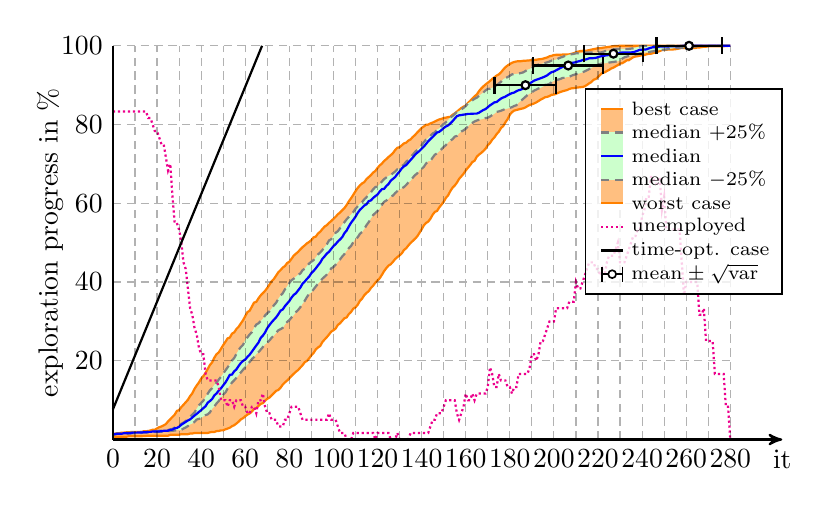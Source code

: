 \begin{tikzpicture}[thick]


% plot data, scaled to 8cm
\begin{scope}[yscale=0.05, xscale=0.028]
\draw[draw=orange, fill=orange!50] (0.00, 0.69) -- (1.00, 0.71) -- (2.00, 0.71) -- (3.00, 0.71) -- (4.00, 0.71) -- (5.00, 0.71) -- (6.00, 0.71) -- (7.00, 0.82) -- (8.00, 0.82) -- (9.00, 0.82) -- (10.00, 0.82) -- (11.00, 0.82) -- (12.00, 0.82) -- (13.00, 0.82) -- (14.00, 0.92) -- (15.00, 0.92) -- (16.00, 0.97) -- (17.00, 0.97) -- (18.00, 0.97) -- (19.00, 0.97) -- (20.00, 0.97) -- (21.00, 0.97) -- (22.00, 0.97) -- (23.00, 0.97) -- (24.00, 0.97) -- (25.00, 0.97) -- (26.00, 1.20) -- (27.00, 1.22) -- (28.00, 1.22) -- (29.00, 1.22) -- (30.00, 1.22) -- (31.00, 1.37) -- (32.00, 1.37) -- (33.00, 1.37) -- (34.00, 1.37) -- (35.00, 1.53) -- (36.00, 1.53) -- (37.00, 1.66) -- (38.00, 1.66) -- (39.00, 1.68) -- (40.00, 1.68) -- (41.00, 1.68) -- (42.00, 1.68) -- (43.00, 1.68) -- (44.00, 1.83) -- (45.00, 1.93) -- (46.00, 1.93) -- (47.00, 2.14) -- (48.00, 2.18) -- (49.00, 2.33) -- (50.00, 2.33) -- (51.00, 2.60) -- (52.00, 2.79) -- (53.00, 3.00) -- (54.00, 3.38) -- (55.00, 3.65) -- (56.00, 4.07) -- (57.00, 4.54) -- (58.00, 5.12) -- (59.00, 5.42) -- (60.00, 5.92) -- (61.00, 6.32) -- (62.00, 6.62) -- (63.00, 7.12) -- (64.00, 7.77) -- (65.00, 7.98) -- (66.00, 8.53) -- (67.00, 9.05) -- (68.00, 9.24) -- (69.00, 9.87) -- (70.00, 10.35) -- (71.00, 10.67) -- (72.00, 11.22) -- (73.00, 11.80) -- (74.00, 12.37) -- (75.00, 12.58) -- (76.00, 13.15) -- (77.00, 13.95) -- (78.00, 14.51) -- (79.00, 14.98) -- (80.00, 15.54) -- (81.00, 16.15) -- (82.00, 16.70) -- (83.00, 17.22) -- (84.00, 17.66) -- (85.00, 18.29) -- (86.00, 18.88) -- (87.00, 19.66) -- (88.00, 19.97) -- (89.00, 20.63) -- (90.00, 21.40) -- (91.00, 21.99) -- (92.00, 22.89) -- (93.00, 23.38) -- (94.00, 23.76) -- (95.00, 24.76) -- (96.00, 25.41) -- (97.00, 26.00) -- (98.00, 26.68) -- (99.00, 27.41) -- (100.00, 27.75) -- (101.00, 28.19) -- (102.00, 29.11) -- (103.00, 29.53) -- (104.00, 30.18) -- (105.00, 30.81) -- (106.00, 31.02) -- (107.00, 31.88) -- (108.00, 32.39) -- (109.00, 33.23) -- (110.00, 33.59) -- (111.00, 34.22) -- (112.00, 35.22) -- (113.00, 35.79) -- (114.00, 36.65) -- (115.00, 37.24) -- (116.00, 37.68) -- (117.00, 38.50) -- (118.00, 39.07) -- (119.00, 39.84) -- (120.00, 40.39) -- (121.00, 40.98) -- (122.00, 41.84) -- (123.00, 42.79) -- (124.00, 43.54) -- (125.00, 44.19) -- (126.00, 44.53) -- (127.00, 45.14) -- (128.00, 45.83) -- (129.00, 46.33) -- (130.00, 46.78) -- (131.00, 47.28) -- (132.00, 48.14) -- (133.00, 48.58) -- (134.00, 49.30) -- (135.00, 49.93) -- (136.00, 50.45) -- (137.00, 50.98) -- (138.00, 51.59) -- (139.00, 52.47) -- (140.00, 53.39) -- (141.00, 54.38) -- (142.00, 55.01) -- (143.00, 55.35) -- (144.00, 56.10) -- (145.00, 57.09) -- (146.00, 57.82) -- (147.00, 58.06) -- (148.00, 58.96) -- (149.00, 59.65) -- (150.00, 60.39) -- (151.00, 61.37) -- (152.00, 62.00) -- (153.00, 63.07) -- (154.00, 63.94) -- (155.00, 64.50) -- (156.00, 65.24) -- (157.00, 66.20) -- (158.00, 66.83) -- (159.00, 67.49) -- (160.00, 68.33) -- (161.00, 69.04) -- (162.00, 69.69) -- (163.00, 70.47) -- (164.00, 70.80) -- (165.00, 71.81) -- (166.00, 72.36) -- (167.00, 72.78) -- (168.00, 73.28) -- (169.00, 73.87) -- (170.00, 74.77) -- (171.00, 75.30) -- (172.00, 76.14) -- (173.00, 76.73) -- (174.00, 77.55) -- (175.00, 78.18) -- (176.00, 79.12) -- (177.00, 79.61) -- (178.00, 80.57) -- (179.00, 81.37) -- (180.00, 82.50) -- (181.00, 83.15) -- (182.00, 83.55) -- (183.00, 83.70) -- (184.00, 83.85) -- (185.00, 83.99) -- (186.00, 84.10) -- (187.00, 84.33) -- (188.00, 84.67) -- (189.00, 84.98) -- (190.00, 85.15) -- (191.00, 85.36) -- (192.00, 85.63) -- (193.00, 85.97) -- (194.00, 86.35) -- (195.00, 86.62) -- (196.00, 86.94) -- (197.00, 87.04) -- (198.00, 87.25) -- (199.00, 87.57) -- (200.00, 87.61) -- (201.00, 87.82) -- (202.00, 88.07) -- (203.00, 88.28) -- (204.00, 88.47) -- (205.00, 88.62) -- (206.00, 88.76) -- (207.00, 89.04) -- (208.00, 89.20) -- (209.00, 89.25) -- (210.00, 89.35) -- (211.00, 89.43) -- (212.00, 89.48) -- (213.00, 89.54) -- (214.00, 89.73) -- (215.00, 90.07) -- (216.00, 90.46) -- (217.00, 90.80) -- (218.00, 91.37) -- (219.00, 91.56) -- (220.00, 92.08) -- (221.00, 92.63) -- (222.00, 93.11) -- (223.00, 93.26) -- (224.00, 93.59) -- (225.00, 93.87) -- (226.00, 94.24) -- (227.00, 94.45) -- (228.00, 94.79) -- (229.00, 95.09) -- (230.00, 95.48) -- (231.00, 95.59) -- (232.00, 95.90) -- (233.00, 96.30) -- (234.00, 96.35) -- (235.00, 96.74) -- (236.00, 97.12) -- (237.00, 97.29) -- (238.00, 97.35) -- (239.00, 97.50) -- (240.00, 97.65) -- (241.00, 97.65) -- (242.00, 97.84) -- (243.00, 97.98) -- (244.00, 97.98) -- (245.00, 98.15) -- (246.00, 98.32) -- (247.00, 98.49) -- (248.00, 98.66) -- (249.00, 98.91) -- (250.00, 98.91) -- (251.00, 99.01) -- (252.00, 99.05) -- (253.00, 99.05) -- (254.00, 99.08) -- (255.00, 99.12) -- (256.00, 99.22) -- (257.00, 99.35) -- (258.00, 99.45) -- (259.00, 99.45) -- (260.00, 99.45) -- (261.00, 99.45) -- (262.00, 99.45) -- (263.00, 99.45) -- (264.00, 99.45) -- (265.00, 99.56) -- (266.00, 99.56) -- (267.00, 99.68) -- (268.00, 99.77) -- (269.00, 99.77) -- (270.00, 99.85) -- (271.00, 99.89) -- (272.00, 99.89) -- (273.00, 99.89) -- (274.00, 99.89) -- (275.00, 99.89) -- (276.00, 99.89) -- (277.00, 99.89) -- (278.00, 99.96) -- (279.00, 99.98) -- (280.00, 100.00) -- (280.00, 100.00) -- (279.00, 100.00) -- (278.00, 100.00) -- (277.00, 100.00) -- (276.00, 100.00) -- (275.00, 100.00) -- (274.00, 100.00) -- (273.00, 100.00) -- (272.00, 100.00) -- (271.00, 100.00) -- (270.00, 100.00) -- (269.00, 100.00) -- (268.00, 100.00) -- (267.00, 100.00) -- (266.00, 100.00) -- (265.00, 100.00) -- (264.00, 100.00) -- (263.00, 100.00) -- (262.00, 100.00) -- (261.00, 100.00) -- (260.00, 100.00) -- (259.00, 100.00) -- (258.00, 100.00) -- (257.00, 100.00) -- (256.00, 100.00) -- (255.00, 100.00) -- (254.00, 100.00) -- (253.00, 100.00) -- (252.00, 100.00) -- (251.00, 100.00) -- (250.00, 100.00) -- (249.00, 100.00) -- (248.00, 100.00) -- (247.00, 100.00) -- (246.00, 100.00) -- (245.00, 100.00) -- (244.00, 100.00) -- (243.00, 100.00) -- (242.00, 100.00) -- (241.00, 100.00) -- (240.00, 100.00) -- (239.00, 100.00) -- (238.00, 100.00) -- (237.00, 100.00) -- (236.00, 100.00) -- (235.00, 100.00) -- (234.00, 100.00) -- (233.00, 100.00) -- (232.00, 100.00) -- (231.00, 100.00) -- (230.00, 100.00) -- (229.00, 99.98) -- (228.00, 99.96) -- (227.00, 99.92) -- (226.00, 99.83) -- (225.00, 99.75) -- (224.00, 99.66) -- (223.00, 99.58) -- (222.00, 99.50) -- (221.00, 99.41) -- (220.00, 99.39) -- (219.00, 99.26) -- (218.00, 99.16) -- (217.00, 99.03) -- (216.00, 98.91) -- (215.00, 98.78) -- (214.00, 98.76) -- (213.00, 98.72) -- (212.00, 98.66) -- (211.00, 98.53) -- (210.00, 98.34) -- (209.00, 98.11) -- (208.00, 97.98) -- (207.00, 97.84) -- (206.00, 97.77) -- (205.00, 97.77) -- (204.00, 97.77) -- (203.00, 97.75) -- (202.00, 97.75) -- (201.00, 97.71) -- (200.00, 97.67) -- (199.00, 97.46) -- (198.00, 97.35) -- (197.00, 97.06) -- (196.00, 96.89) -- (195.00, 96.72) -- (194.00, 96.62) -- (193.00, 96.56) -- (192.00, 96.47) -- (191.00, 96.41) -- (190.00, 96.37) -- (189.00, 96.30) -- (188.00, 96.26) -- (187.00, 96.20) -- (186.00, 96.18) -- (185.00, 96.09) -- (184.00, 96.09) -- (183.00, 96.03) -- (182.00, 95.90) -- (181.00, 95.69) -- (180.00, 95.36) -- (179.00, 95.00) -- (178.00, 94.56) -- (177.00, 93.95) -- (176.00, 93.26) -- (175.00, 92.73) -- (174.00, 92.44) -- (173.00, 91.98) -- (172.00, 91.58) -- (171.00, 91.05) -- (170.00, 90.63) -- (169.00, 90.17) -- (168.00, 89.69) -- (167.00, 89.14) -- (166.00, 88.47) -- (165.00, 87.61) -- (164.00, 87.17) -- (163.00, 86.62) -- (162.00, 85.99) -- (161.00, 85.47) -- (160.00, 84.84) -- (159.00, 84.54) -- (158.00, 84.20) -- (157.00, 83.74) -- (156.00, 83.26) -- (155.00, 82.84) -- (154.00, 82.46) -- (153.00, 81.96) -- (152.00, 81.89) -- (151.00, 81.75) -- (150.00, 81.68) -- (149.00, 81.43) -- (148.00, 81.31) -- (147.00, 81.05) -- (146.00, 80.78) -- (145.00, 80.51) -- (144.00, 80.30) -- (143.00, 79.98) -- (142.00, 79.94) -- (141.00, 79.50) -- (140.00, 79.14) -- (139.00, 78.53) -- (138.00, 77.97) -- (137.00, 77.34) -- (136.00, 76.85) -- (135.00, 76.24) -- (134.00, 75.93) -- (133.00, 75.40) -- (132.00, 75.22) -- (131.00, 74.73) -- (130.00, 74.25) -- (129.00, 74.10) -- (128.00, 73.53) -- (127.00, 72.74) -- (126.00, 72.23) -- (125.00, 71.77) -- (124.00, 71.22) -- (123.00, 70.76) -- (122.00, 70.09) -- (121.00, 69.63) -- (120.00, 68.98) -- (119.00, 68.20) -- (118.00, 67.80) -- (117.00, 67.15) -- (116.00, 66.65) -- (115.00, 66.14) -- (114.00, 65.39) -- (113.00, 65.05) -- (112.00, 64.55) -- (111.00, 63.89) -- (110.00, 63.07) -- (109.00, 62.15) -- (108.00, 61.29) -- (107.00, 60.51) -- (106.00, 59.57) -- (105.00, 58.79) -- (104.00, 58.24) -- (103.00, 57.66) -- (102.00, 57.21) -- (101.00, 56.58) -- (100.00, 56.04) -- (99.00, 55.49) -- (98.00, 55.03) -- (97.00, 54.44) -- (96.00, 54.09) -- (95.00, 53.46) -- (94.00, 52.78) -- (93.00, 52.32) -- (92.00, 51.54) -- (91.00, 51.35) -- (90.00, 50.66) -- (89.00, 50.18) -- (88.00, 49.84) -- (87.00, 49.32) -- (86.00, 48.86) -- (85.00, 48.31) -- (84.00, 47.68) -- (83.00, 47.20) -- (82.00, 46.71) -- (81.00, 45.91) -- (80.00, 45.16) -- (79.00, 44.82) -- (78.00, 44.05) -- (77.00, 43.67) -- (76.00, 43.02) -- (75.00, 42.49) -- (74.00, 41.61) -- (73.00, 40.79) -- (72.00, 40.22) -- (71.00, 39.36) -- (70.00, 38.50) -- (69.00, 37.77) -- (68.00, 37.18) -- (67.00, 36.61) -- (66.00, 35.85) -- (65.00, 34.97) -- (64.00, 34.78) -- (63.00, 33.75) -- (62.00, 32.72) -- (61.00, 32.37) -- (60.00, 31.34) -- (59.00, 30.29) -- (58.00, 29.49) -- (57.00, 28.65) -- (56.00, 28.08) -- (55.00, 27.22) -- (54.00, 26.89) -- (53.00, 25.90) -- (52.00, 25.69) -- (51.00, 24.81) -- (50.00, 23.99) -- (49.00, 23.04) -- (48.00, 22.14) -- (47.00, 21.68) -- (46.00, 20.81) -- (45.00, 19.62) -- (44.00, 18.95) -- (43.00, 17.94) -- (42.00, 16.91) -- (41.00, 16.11) -- (40.00, 15.46) -- (39.00, 14.51) -- (38.00, 13.74) -- (37.00, 12.88) -- (36.00, 11.74) -- (35.00, 11.03) -- (34.00, 10.10) -- (33.00, 9.47) -- (32.00, 8.84) -- (31.00, 8.23) -- (30.00, 7.48) -- (29.00, 7.27) -- (28.00, 6.32) -- (27.00, 5.76) -- (26.00, 5.17) -- (25.00, 4.62) -- (24.00, 3.93) -- (23.00, 3.59) -- (22.00, 3.32) -- (21.00, 3.13) -- (20.00, 2.84) -- (19.00, 2.48) -- (18.00, 2.48) -- (17.00, 2.31) -- (16.00, 2.16) -- (15.00, 2.12) -- (14.00, 2.12) -- (13.00, 1.91) -- (12.00, 1.89) -- (11.00, 1.89) -- (10.00, 1.89) -- (9.00, 1.89) -- (8.00, 1.89) -- (7.00, 1.83) -- (6.00, 1.83) -- (5.00, 1.76) -- (4.00, 1.76) -- (3.00, 1.62) -- (2.00, 1.62) -- (1.00, 1.47) -- (0.00, 1.28);
\draw[gray, densely dashed, fill=green!20] (0.00, 1.28) -- (1.00, 1.28) -- (2.00, 1.47) -- (3.00, 1.47) -- (4.00, 1.47) -- (5.00, 1.47) -- (6.00, 1.47) -- (7.00, 1.53) -- (8.00, 1.62) -- (9.00, 1.62) -- (10.00, 1.62) -- (11.00, 1.62) -- (12.00, 1.68) -- (13.00, 1.68) -- (14.00, 1.79) -- (15.00, 1.79) -- (16.00, 1.79) -- (17.00, 1.79) -- (18.00, 1.79) -- (19.00, 1.93) -- (20.00, 1.95) -- (21.00, 1.95) -- (22.00, 1.95) -- (23.00, 2.12) -- (24.00, 2.18) -- (25.00, 2.18) -- (26.00, 2.18) -- (27.00, 2.23) -- (28.00, 2.29) -- (29.00, 2.39) -- (30.00, 2.46) -- (31.00, 2.46) -- (32.00, 2.79) -- (33.00, 3.07) -- (34.00, 3.42) -- (35.00, 3.84) -- (36.00, 4.07) -- (37.00, 4.49) -- (38.00, 5.08) -- (39.00, 5.25) -- (40.00, 5.42) -- (41.00, 5.86) -- (42.00, 6.20) -- (43.00, 6.39) -- (44.00, 6.93) -- (45.00, 7.83) -- (46.00, 8.42) -- (47.00, 9.18) -- (48.00, 9.79) -- (49.00, 10.63) -- (50.00, 11.38) -- (51.00, 11.95) -- (52.00, 12.94) -- (53.00, 13.72) -- (54.00, 14.49) -- (55.00, 15.06) -- (56.00, 15.67) -- (57.00, 16.32) -- (58.00, 17.03) -- (59.00, 17.71) -- (60.00, 18.34) -- (61.00, 19.05) -- (62.00, 19.72) -- (63.00, 20.42) -- (64.00, 20.94) -- (65.00, 21.70) -- (66.00, 22.18) -- (67.00, 22.81) -- (68.00, 23.50) -- (69.00, 24.18) -- (70.00, 24.60) -- (71.00, 25.18) -- (72.00, 25.86) -- (73.00, 26.42) -- (74.00, 27.07) -- (75.00, 27.75) -- (76.00, 28.02) -- (77.00, 28.36) -- (78.00, 29.20) -- (79.00, 29.87) -- (80.00, 30.33) -- (81.00, 31.02) -- (82.00, 31.57) -- (83.00, 32.37) -- (84.00, 32.91) -- (85.00, 33.61) -- (86.00, 34.49) -- (87.00, 35.24) -- (88.00, 36.23) -- (89.00, 37.01) -- (90.00, 37.37) -- (91.00, 38.16) -- (92.00, 38.86) -- (93.00, 39.57) -- (94.00, 40.16) -- (95.00, 40.85) -- (96.00, 41.36) -- (97.00, 41.90) -- (98.00, 42.55) -- (99.00, 43.48) -- (100.00, 43.81) -- (101.00, 44.42) -- (102.00, 45.07) -- (103.00, 45.75) -- (104.00, 46.50) -- (105.00, 47.11) -- (106.00, 47.95) -- (107.00, 48.60) -- (108.00, 49.17) -- (109.00, 50.12) -- (110.00, 50.98) -- (111.00, 51.35) -- (112.00, 52.24) -- (113.00, 52.72) -- (114.00, 53.48) -- (115.00, 54.46) -- (116.00, 55.20) -- (117.00, 56.16) -- (118.00, 57.00) -- (119.00, 57.53) -- (120.00, 58.03) -- (121.00, 58.62) -- (122.00, 59.65) -- (123.00, 60.37) -- (124.00, 60.72) -- (125.00, 61.16) -- (126.00, 61.75) -- (127.00, 61.96) -- (128.00, 62.59) -- (129.00, 63.10) -- (130.00, 63.56) -- (131.00, 63.79) -- (132.00, 64.13) -- (133.00, 64.65) -- (134.00, 65.32) -- (135.00, 65.72) -- (136.00, 66.52) -- (137.00, 67.15) -- (138.00, 67.59) -- (139.00, 68.41) -- (140.00, 68.73) -- (141.00, 69.25) -- (142.00, 70.09) -- (143.00, 70.72) -- (144.00, 70.74) -- (145.00, 71.60) -- (146.00, 72.34) -- (147.00, 72.69) -- (148.00, 73.22) -- (149.00, 73.72) -- (150.00, 74.31) -- (151.00, 74.77) -- (152.00, 75.43) -- (153.00, 75.93) -- (154.00, 76.27) -- (155.00, 76.92) -- (156.00, 77.11) -- (157.00, 77.78) -- (158.00, 78.22) -- (159.00, 78.53) -- (160.00, 78.93) -- (161.00, 79.52) -- (162.00, 80.15) -- (163.00, 80.42) -- (164.00, 80.78) -- (165.00, 81.01) -- (166.00, 81.20) -- (167.00, 81.31) -- (168.00, 81.47) -- (169.00, 81.64) -- (170.00, 81.73) -- (171.00, 82.02) -- (172.00, 82.40) -- (173.00, 82.73) -- (174.00, 83.20) -- (175.00, 83.34) -- (176.00, 83.51) -- (177.00, 83.74) -- (178.00, 83.95) -- (179.00, 84.06) -- (180.00, 84.25) -- (181.00, 84.42) -- (182.00, 84.73) -- (183.00, 84.90) -- (184.00, 85.53) -- (185.00, 86.01) -- (186.00, 86.49) -- (187.00, 87.00) -- (188.00, 87.48) -- (189.00, 87.86) -- (190.00, 88.17) -- (191.00, 88.62) -- (192.00, 88.87) -- (193.00, 89.16) -- (194.00, 89.33) -- (195.00, 89.62) -- (196.00, 90.09) -- (197.00, 90.15) -- (198.00, 90.32) -- (199.00, 90.78) -- (200.00, 91.12) -- (201.00, 91.30) -- (202.00, 91.43) -- (203.00, 91.60) -- (204.00, 91.85) -- (205.00, 91.87) -- (206.00, 92.14) -- (207.00, 92.14) -- (208.00, 92.42) -- (209.00, 92.61) -- (210.00, 92.80) -- (211.00, 92.90) -- (212.00, 93.07) -- (213.00, 93.28) -- (214.00, 93.53) -- (215.00, 93.80) -- (216.00, 94.10) -- (217.00, 94.35) -- (218.00, 94.73) -- (219.00, 95.02) -- (220.00, 95.21) -- (221.00, 95.40) -- (222.00, 95.53) -- (223.00, 95.57) -- (224.00, 95.69) -- (225.00, 95.74) -- (226.00, 95.82) -- (227.00, 95.90) -- (228.00, 95.99) -- (229.00, 96.09) -- (230.00, 96.32) -- (231.00, 96.74) -- (232.00, 97.08) -- (233.00, 97.25) -- (234.00, 97.42) -- (235.00, 97.54) -- (236.00, 97.65) -- (237.00, 97.77) -- (238.00, 97.90) -- (239.00, 98.03) -- (240.00, 98.07) -- (241.00, 98.32) -- (242.00, 98.32) -- (243.00, 98.38) -- (244.00, 98.53) -- (245.00, 98.61) -- (246.00, 98.76) -- (247.00, 98.82) -- (248.00, 98.93) -- (249.00, 98.97) -- (250.00, 99.05) -- (251.00, 99.08) -- (252.00, 99.26) -- (253.00, 99.26) -- (254.00, 99.39) -- (255.00, 99.43) -- (256.00, 99.45) -- (257.00, 99.47) -- (258.00, 99.50) -- (259.00, 99.60) -- (260.00, 99.68) -- (261.00, 99.73) -- (262.00, 99.81) -- (263.00, 99.81) -- (264.00, 99.81) -- (265.00, 99.83) -- (266.00, 99.85) -- (267.00, 99.92) -- (268.00, 99.98) -- (269.00, 99.98) -- (270.00, 99.98) -- (271.00, 99.98) -- (272.00, 99.98) -- (273.00, 100.00) -- (274.00, 100.00) -- (275.00, 100.00) -- (276.00, 100.00) -- (277.00, 100.00) -- (278.00, 100.00) -- (279.00, 100.00) -- (280.00, 100.00) -- (280.00, 100.00) -- (279.00, 100.00) -- (278.00, 100.00) -- (277.00, 100.00) -- (276.00, 100.00) -- (275.00, 100.00) -- (274.00, 100.00) -- (273.00, 100.00) -- (272.00, 100.00) -- (271.00, 100.00) -- (270.00, 100.00) -- (269.00, 100.00) -- (268.00, 100.00) -- (267.00, 100.00) -- (266.00, 100.00) -- (265.00, 100.00) -- (264.00, 100.00) -- (263.00, 100.00) -- (262.00, 100.00) -- (261.00, 100.00) -- (260.00, 100.00) -- (259.00, 100.00) -- (258.00, 100.00) -- (257.00, 100.00) -- (256.00, 100.00) -- (255.00, 100.00) -- (254.00, 100.00) -- (253.00, 100.00) -- (252.00, 100.00) -- (251.00, 100.00) -- (250.00, 99.98) -- (249.00, 99.98) -- (248.00, 99.98) -- (247.00, 99.98) -- (246.00, 99.98) -- (245.00, 99.98) -- (244.00, 99.98) -- (243.00, 99.98) -- (242.00, 99.98) -- (241.00, 99.98) -- (240.00, 99.98) -- (239.00, 99.85) -- (238.00, 99.71) -- (237.00, 99.52) -- (236.00, 99.37) -- (235.00, 99.29) -- (234.00, 99.22) -- (233.00, 99.20) -- (232.00, 99.20) -- (231.00, 99.20) -- (230.00, 99.20) -- (229.00, 99.20) -- (228.00, 99.20) -- (227.00, 99.05) -- (226.00, 98.95) -- (225.00, 98.78) -- (224.00, 98.74) -- (223.00, 98.61) -- (222.00, 98.40) -- (221.00, 98.28) -- (220.00, 98.28) -- (219.00, 98.28) -- (218.00, 98.28) -- (217.00, 98.28) -- (216.00, 98.28) -- (215.00, 98.28) -- (214.00, 98.28) -- (213.00, 98.19) -- (212.00, 98.11) -- (211.00, 98.09) -- (210.00, 98.09) -- (209.00, 97.96) -- (208.00, 97.86) -- (207.00, 97.77) -- (206.00, 97.56) -- (205.00, 97.44) -- (204.00, 97.19) -- (203.00, 97.02) -- (202.00, 96.77) -- (201.00, 96.53) -- (200.00, 96.37) -- (199.00, 96.26) -- (198.00, 95.99) -- (197.00, 95.82) -- (196.00, 95.65) -- (195.00, 95.51) -- (194.00, 95.36) -- (193.00, 95.23) -- (192.00, 95.06) -- (191.00, 94.81) -- (190.00, 94.45) -- (189.00, 94.14) -- (188.00, 93.93) -- (187.00, 93.55) -- (186.00, 93.24) -- (185.00, 93.09) -- (184.00, 92.96) -- (183.00, 92.86) -- (182.00, 92.80) -- (181.00, 92.75) -- (180.00, 92.40) -- (179.00, 92.04) -- (178.00, 91.83) -- (177.00, 91.49) -- (176.00, 90.86) -- (175.00, 90.44) -- (174.00, 89.98) -- (173.00, 89.71) -- (172.00, 89.33) -- (171.00, 89.10) -- (170.00, 89.04) -- (169.00, 88.68) -- (168.00, 88.13) -- (167.00, 87.71) -- (166.00, 87.29) -- (165.00, 86.81) -- (164.00, 86.54) -- (163.00, 86.16) -- (162.00, 85.76) -- (161.00, 85.36) -- (160.00, 84.69) -- (159.00, 84.23) -- (158.00, 83.85) -- (157.00, 83.41) -- (156.00, 83.20) -- (155.00, 82.67) -- (154.00, 82.15) -- (153.00, 81.81) -- (152.00, 81.14) -- (151.00, 80.59) -- (150.00, 80.17) -- (149.00, 79.63) -- (148.00, 79.00) -- (147.00, 78.72) -- (146.00, 78.01) -- (145.00, 77.74) -- (144.00, 77.15) -- (143.00, 76.60) -- (142.00, 76.18) -- (141.00, 75.53) -- (140.00, 74.75) -- (139.00, 74.08) -- (138.00, 73.56) -- (137.00, 73.03) -- (136.00, 72.34) -- (135.00, 71.75) -- (134.00, 71.01) -- (133.00, 70.59) -- (132.00, 69.82) -- (131.00, 69.44) -- (130.00, 68.79) -- (129.00, 68.64) -- (128.00, 68.07) -- (127.00, 67.65) -- (126.00, 67.17) -- (125.00, 66.98) -- (124.00, 66.56) -- (123.00, 66.16) -- (122.00, 65.55) -- (121.00, 64.84) -- (120.00, 64.27) -- (119.00, 64.13) -- (118.00, 63.54) -- (117.00, 62.80) -- (116.00, 62.34) -- (115.00, 61.54) -- (114.00, 61.02) -- (113.00, 60.28) -- (112.00, 59.90) -- (111.00, 59.23) -- (110.00, 58.60) -- (109.00, 57.78) -- (108.00, 57.15) -- (107.00, 56.56) -- (106.00, 55.95) -- (105.00, 55.22) -- (104.00, 54.57) -- (103.00, 53.69) -- (102.00, 52.91) -- (101.00, 52.53) -- (100.00, 51.67) -- (99.00, 50.89) -- (98.00, 50.56) -- (97.00, 49.55) -- (96.00, 48.83) -- (95.00, 48.14) -- (94.00, 47.51) -- (93.00, 47.01) -- (92.00, 46.27) -- (91.00, 45.56) -- (90.00, 45.20) -- (89.00, 44.70) -- (88.00, 44.09) -- (87.00, 43.39) -- (86.00, 43.02) -- (85.00, 42.18) -- (84.00, 41.86) -- (83.00, 41.40) -- (82.00, 40.85) -- (81.00, 40.47) -- (80.00, 39.76) -- (79.00, 38.88) -- (78.00, 38.14) -- (77.00, 37.16) -- (76.00, 36.55) -- (75.00, 35.75) -- (74.00, 34.74) -- (73.00, 34.11) -- (72.00, 33.29) -- (71.00, 32.56) -- (70.00, 32.09) -- (69.00, 31.51) -- (68.00, 30.69) -- (67.00, 30.08) -- (66.00, 29.51) -- (65.00, 29.20) -- (64.00, 28.31) -- (63.00, 27.28) -- (62.00, 26.68) -- (61.00, 25.96) -- (60.00, 25.27) -- (59.00, 24.05) -- (58.00, 23.50) -- (57.00, 22.75) -- (56.00, 21.74) -- (55.00, 20.71) -- (54.00, 20.08) -- (53.00, 19.13) -- (52.00, 18.32) -- (51.00, 17.56) -- (50.00, 16.74) -- (49.00, 15.92) -- (48.00, 15.23) -- (47.00, 14.47) -- (46.00, 13.90) -- (45.00, 13.04) -- (44.00, 12.52) -- (43.00, 11.66) -- (42.00, 10.84) -- (41.00, 9.87) -- (40.00, 9.30) -- (39.00, 8.70) -- (38.00, 7.86) -- (37.00, 6.89) -- (36.00, 6.36) -- (35.00, 5.78) -- (34.00, 5.06) -- (33.00, 4.73) -- (32.00, 4.31) -- (31.00, 4.01) -- (30.00, 3.44) -- (29.00, 3.28) -- (28.00, 3.05) -- (27.00, 2.71) -- (26.00, 2.58) -- (25.00, 2.42) -- (24.00, 2.29) -- (23.00, 2.23) -- (22.00, 2.23) -- (21.00, 2.23) -- (20.00, 2.14) -- (19.00, 2.14) -- (18.00, 2.08) -- (17.00, 2.08) -- (16.00, 2.04) -- (15.00, 1.91) -- (14.00, 1.91) -- (13.00, 1.89) -- (12.00, 1.89) -- (11.00, 1.79) -- (10.00, 1.79) -- (9.00, 1.79) -- (8.00, 1.79) -- (7.00, 1.72) -- (6.00, 1.72) -- (5.00, 1.72) -- (4.00, 1.62) -- (3.00, 1.55) -- (2.00, 1.55) -- (1.00, 1.47) -- (0.00, 1.28);
\draw[blue] (0.00, 1.28) -- (1.00, 1.39) -- (2.00, 1.47) -- (3.00, 1.47) -- (4.00, 1.47) -- (5.00, 1.62) -- (6.00, 1.62) -- (7.00, 1.62) -- (8.00, 1.62) -- (9.00, 1.76) -- (10.00, 1.76) -- (11.00, 1.76) -- (12.00, 1.79) -- (13.00, 1.79) -- (14.00, 1.85) -- (15.00, 1.85) -- (16.00, 1.95) -- (17.00, 1.95) -- (18.00, 2.04) -- (19.00, 2.06) -- (20.00, 2.06) -- (21.00, 2.06) -- (22.00, 2.12) -- (23.00, 2.21) -- (24.00, 2.25) -- (25.00, 2.25) -- (26.00, 2.48) -- (27.00, 2.52) -- (28.00, 2.86) -- (29.00, 2.94) -- (30.00, 3.26) -- (31.00, 3.76) -- (32.00, 4.12) -- (33.00, 4.47) -- (34.00, 4.85) -- (35.00, 5.12) -- (36.00, 5.61) -- (37.00, 6.09) -- (38.00, 6.53) -- (39.00, 7.02) -- (40.00, 7.46) -- (41.00, 7.98) -- (42.00, 8.46) -- (43.00, 9.37) -- (44.00, 9.79) -- (45.00, 10.31) -- (46.00, 11.22) -- (47.00, 11.72) -- (48.00, 12.46) -- (49.00, 13.02) -- (50.00, 13.76) -- (51.00, 14.47) -- (52.00, 15.42) -- (53.00, 16.43) -- (54.00, 16.51) -- (55.00, 17.33) -- (56.00, 17.83) -- (57.00, 18.69) -- (58.00, 19.43) -- (59.00, 19.97) -- (60.00, 20.31) -- (61.00, 21.00) -- (62.00, 21.55) -- (63.00, 22.31) -- (64.00, 23.10) -- (65.00, 23.88) -- (66.00, 24.62) -- (67.00, 25.81) -- (68.00, 26.40) -- (69.00, 27.20) -- (70.00, 28.29) -- (71.00, 29.09) -- (72.00, 29.80) -- (73.00, 30.43) -- (74.00, 31.02) -- (75.00, 31.82) -- (76.00, 32.72) -- (77.00, 33.04) -- (78.00, 33.88) -- (79.00, 34.53) -- (80.00, 35.18) -- (81.00, 36.06) -- (82.00, 36.74) -- (83.00, 37.16) -- (84.00, 37.89) -- (85.00, 38.61) -- (86.00, 39.59) -- (87.00, 40.12) -- (88.00, 40.81) -- (89.00, 41.38) -- (90.00, 42.28) -- (91.00, 42.81) -- (92.00, 43.48) -- (93.00, 44.23) -- (94.00, 44.93) -- (95.00, 45.91) -- (96.00, 46.52) -- (97.00, 47.22) -- (98.00, 47.68) -- (99.00, 48.41) -- (100.00, 49.11) -- (101.00, 49.63) -- (102.00, 50.28) -- (103.00, 50.83) -- (104.00, 51.40) -- (105.00, 52.43) -- (106.00, 53.08) -- (107.00, 54.13) -- (108.00, 55.05) -- (109.00, 55.79) -- (110.00, 56.58) -- (111.00, 57.55) -- (112.00, 58.33) -- (113.00, 58.85) -- (114.00, 59.44) -- (115.00, 59.74) -- (116.00, 60.55) -- (117.00, 60.74) -- (118.00, 61.35) -- (119.00, 61.81) -- (120.00, 62.23) -- (121.00, 62.99) -- (122.00, 63.58) -- (123.00, 63.68) -- (124.00, 64.40) -- (125.00, 64.90) -- (126.00, 65.74) -- (127.00, 66.20) -- (128.00, 66.69) -- (129.00, 67.44) -- (130.00, 68.07) -- (131.00, 68.87) -- (132.00, 69.40) -- (133.00, 69.71) -- (134.00, 70.36) -- (135.00, 71.01) -- (136.00, 71.62) -- (137.00, 72.32) -- (138.00, 72.84) -- (139.00, 73.28) -- (140.00, 73.85) -- (141.00, 74.40) -- (142.00, 75.07) -- (143.00, 75.76) -- (144.00, 76.33) -- (145.00, 76.83) -- (146.00, 77.44) -- (147.00, 77.97) -- (148.00, 78.16) -- (149.00, 78.60) -- (150.00, 79.12) -- (151.00, 79.52) -- (152.00, 79.77) -- (153.00, 80.26) -- (154.00, 80.84) -- (155.00, 81.50) -- (156.00, 82.13) -- (157.00, 82.34) -- (158.00, 82.42) -- (159.00, 82.52) -- (160.00, 82.59) -- (161.00, 82.71) -- (162.00, 82.71) -- (163.00, 82.76) -- (164.00, 82.78) -- (165.00, 82.78) -- (166.00, 83.01) -- (167.00, 83.36) -- (168.00, 83.70) -- (169.00, 83.93) -- (170.00, 84.39) -- (171.00, 84.88) -- (172.00, 85.23) -- (173.00, 85.63) -- (174.00, 85.72) -- (175.00, 86.18) -- (176.00, 86.60) -- (177.00, 86.87) -- (178.00, 87.10) -- (179.00, 87.44) -- (180.00, 87.71) -- (181.00, 87.99) -- (182.00, 88.13) -- (183.00, 88.47) -- (184.00, 88.72) -- (185.00, 88.87) -- (186.00, 89.16) -- (187.00, 89.71) -- (188.00, 90.09) -- (189.00, 90.42) -- (190.00, 90.80) -- (191.00, 91.14) -- (192.00, 91.37) -- (193.00, 91.56) -- (194.00, 91.77) -- (195.00, 91.98) -- (196.00, 92.23) -- (197.00, 92.52) -- (198.00, 92.96) -- (199.00, 93.32) -- (200.00, 93.47) -- (201.00, 93.78) -- (202.00, 94.08) -- (203.00, 94.39) -- (204.00, 94.64) -- (205.00, 94.94) -- (206.00, 95.27) -- (207.00, 95.55) -- (208.00, 95.63) -- (209.00, 95.74) -- (210.00, 95.84) -- (211.00, 96.03) -- (212.00, 96.16) -- (213.00, 96.39) -- (214.00, 96.47) -- (215.00, 96.62) -- (216.00, 96.83) -- (217.00, 96.83) -- (218.00, 96.87) -- (219.00, 96.93) -- (220.00, 97.14) -- (221.00, 97.29) -- (222.00, 97.42) -- (223.00, 97.50) -- (224.00, 97.61) -- (225.00, 97.65) -- (226.00, 97.75) -- (227.00, 97.86) -- (228.00, 97.86) -- (229.00, 98.03) -- (230.00, 98.19) -- (231.00, 98.32) -- (232.00, 98.32) -- (233.00, 98.32) -- (234.00, 98.32) -- (235.00, 98.32) -- (236.00, 98.38) -- (237.00, 98.55) -- (238.00, 98.76) -- (239.00, 99.01) -- (240.00, 99.01) -- (241.00, 99.05) -- (242.00, 99.10) -- (243.00, 99.33) -- (244.00, 99.50) -- (245.00, 99.66) -- (246.00, 99.66) -- (247.00, 99.71) -- (248.00, 99.81) -- (249.00, 99.81) -- (250.00, 99.85) -- (251.00, 99.85) -- (252.00, 99.85) -- (253.00, 99.87) -- (254.00, 99.89) -- (255.00, 99.89) -- (256.00, 99.94) -- (257.00, 99.98) -- (258.00, 99.98) -- (259.00, 100.00) -- (260.00, 100.00) -- (261.00, 100.00) -- (262.00, 100.00) -- (263.00, 100.00) -- (264.00, 100.00) -- (265.00, 100.00) -- (266.00, 100.00) -- (267.00, 100.00) -- (268.00, 100.00) -- (269.00, 100.00) -- (270.00, 100.00) -- (271.00, 100.00) -- (272.00, 100.00) -- (273.00, 100.00) -- (274.00, 100.00) -- (275.00, 100.00) -- (276.00, 100.00) -- (277.00, 100.00) -- (278.00, 100.00) -- (279.00, 100.00) -- (280.00, 100.00);
\draw[densely dotted, magenta] (0.00, 83.33) -- (1.00, 83.33) -- (2.00, 83.33) -- (3.00, 83.33) -- (4.00, 83.33) -- (5.00, 83.33) -- (6.00, 83.33) -- (7.00, 83.33) -- (8.00, 83.33) -- (9.00, 83.33) -- (10.00, 83.33) -- (11.00, 83.33) -- (12.00, 83.33) -- (13.00, 83.33) -- (14.00, 83.33) -- (15.00, 83.33) -- (16.00, 81.67) -- (17.00, 81.67) -- (18.00, 80.00) -- (19.00, 78.33) -- (20.00, 78.33) -- (21.00, 76.67) -- (22.00, 75.00) -- (23.00, 75.00) -- (24.00, 71.67) -- (25.00, 68.33) -- (26.00, 70.00) -- (27.00, 61.67) -- (28.00, 55.00) -- (29.00, 55.00) -- (30.00, 53.33) -- (31.00, 50.00) -- (32.00, 45.00) -- (33.00, 43.33) -- (34.00, 38.33) -- (35.00, 33.33) -- (36.00, 31.67) -- (37.00, 28.33) -- (38.00, 26.67) -- (39.00, 23.33) -- (40.00, 21.67) -- (41.00, 21.67) -- (42.00, 16.67) -- (43.00, 15.00) -- (44.00, 15.00) -- (45.00, 15.00) -- (46.00, 15.00) -- (47.00, 15.00) -- (48.00, 13.33) -- (49.00, 10.00) -- (50.00, 10.00) -- (51.00, 10.00) -- (52.00, 8.33) -- (53.00, 10.00) -- (54.00, 10.00) -- (55.00, 8.33) -- (56.00, 10.00) -- (57.00, 10.00) -- (58.00, 10.00) -- (59.00, 8.33) -- (60.00, 8.33) -- (61.00, 6.67) -- (62.00, 6.67) -- (63.00, 8.33) -- (64.00, 8.33) -- (65.00, 6.67) -- (66.00, 10.00) -- (67.00, 10.00) -- (68.00, 11.67) -- (69.00, 8.33) -- (70.00, 6.67) -- (71.00, 6.67) -- (72.00, 5.00) -- (73.00, 5.00) -- (74.00, 5.00) -- (75.00, 3.33) -- (76.00, 3.33) -- (77.00, 3.33) -- (78.00, 5.00) -- (79.00, 5.00) -- (80.00, 6.67) -- (81.00, 8.33) -- (82.00, 8.33) -- (83.00, 8.33) -- (84.00, 8.33) -- (85.00, 6.67) -- (86.00, 5.00) -- (87.00, 5.00) -- (88.00, 5.00) -- (89.00, 5.00) -- (90.00, 5.00) -- (91.00, 5.00) -- (92.00, 5.00) -- (93.00, 5.00) -- (94.00, 5.00) -- (95.00, 5.00) -- (96.00, 5.00) -- (97.00, 5.00) -- (98.00, 6.67) -- (99.00, 5.00) -- (100.00, 5.00) -- (101.00, 5.00) -- (102.00, 3.33) -- (103.00, 1.67) -- (104.00, 1.67) -- (105.00, 1.67) -- (106.00, 0.00) -- (107.00, 0.00) -- (108.00, 0.00) -- (109.00, 1.67) -- (110.00, 1.67) -- (111.00, 1.67) -- (112.00, 1.67) -- (113.00, 1.67) -- (114.00, 1.67) -- (115.00, 1.67) -- (116.00, 1.67) -- (117.00, 1.67) -- (118.00, 1.67) -- (119.00, 0.00) -- (120.00, 1.67) -- (121.00, 1.67) -- (122.00, 1.67) -- (123.00, 1.67) -- (124.00, 1.67) -- (125.00, 1.67) -- (126.00, 0.00) -- (127.00, 0.00) -- (128.00, 0.00) -- (129.00, 1.67) -- (130.00, 0.00) -- (131.00, 0.00) -- (132.00, 0.00) -- (133.00, 0.00) -- (134.00, 0.00) -- (135.00, 1.67) -- (136.00, 1.67) -- (137.00, 1.67) -- (138.00, 1.67) -- (139.00, 1.67) -- (140.00, 1.67) -- (141.00, 1.67) -- (142.00, 1.67) -- (143.00, 1.67) -- (144.00, 3.33) -- (145.00, 5.00) -- (146.00, 5.00) -- (147.00, 6.67) -- (148.00, 6.67) -- (149.00, 6.67) -- (150.00, 8.33) -- (151.00, 10.00) -- (152.00, 10.00) -- (153.00, 10.00) -- (154.00, 10.00) -- (155.00, 10.00) -- (156.00, 6.67) -- (157.00, 5.00) -- (158.00, 6.67) -- (159.00, 8.33) -- (160.00, 11.67) -- (161.00, 10.00) -- (162.00, 10.00) -- (163.00, 11.67) -- (164.00, 10.00) -- (165.00, 11.67) -- (166.00, 11.67) -- (167.00, 11.67) -- (168.00, 11.67) -- (169.00, 11.67) -- (170.00, 13.33) -- (171.00, 18.33) -- (172.00, 16.67) -- (173.00, 13.33) -- (174.00, 13.33) -- (175.00, 16.67) -- (176.00, 15.00) -- (177.00, 15.00) -- (178.00, 15.00) -- (179.00, 13.33) -- (180.00, 13.33) -- (181.00, 11.67) -- (182.00, 13.33) -- (183.00, 13.33) -- (184.00, 16.67) -- (185.00, 16.67) -- (186.00, 16.67) -- (187.00, 16.67) -- (188.00, 16.67) -- (189.00, 18.33) -- (190.00, 21.67) -- (191.00, 21.67) -- (192.00, 20.00) -- (193.00, 21.67) -- (194.00, 25.00) -- (195.00, 25.00) -- (196.00, 26.67) -- (197.00, 28.33) -- (198.00, 30.00) -- (199.00, 30.00) -- (200.00, 30.00) -- (201.00, 33.33) -- (202.00, 33.33) -- (203.00, 33.33) -- (204.00, 33.33) -- (205.00, 33.33) -- (206.00, 33.33) -- (207.00, 35.00) -- (208.00, 35.00) -- (209.00, 35.00) -- (210.00, 40.00) -- (211.00, 38.33) -- (212.00, 38.33) -- (213.00, 40.00) -- (214.00, 41.67) -- (215.00, 43.33) -- (216.00, 45.00) -- (217.00, 45.00) -- (218.00, 45.00) -- (219.00, 43.33) -- (220.00, 43.33) -- (221.00, 41.67) -- (222.00, 43.33) -- (223.00, 41.67) -- (224.00, 45.00) -- (225.00, 46.67) -- (226.00, 46.67) -- (227.00, 46.67) -- (228.00, 48.33) -- (229.00, 50.00) -- (230.00, 45.00) -- (231.00, 45.00) -- (232.00, 45.00) -- (233.00, 46.67) -- (234.00, 48.33) -- (235.00, 50.00) -- (236.00, 51.67) -- (237.00, 51.67) -- (238.00, 53.33) -- (239.00, 53.33) -- (240.00, 56.67) -- (241.00, 58.33) -- (242.00, 61.67) -- (243.00, 61.67) -- (244.00, 66.67) -- (245.00, 66.67) -- (246.00, 65.00) -- (247.00, 65.00) -- (248.00, 66.67) -- (249.00, 58.33) -- (250.00, 61.67) -- (251.00, 53.33) -- (252.00, 53.33) -- (253.00, 53.33) -- (254.00, 53.33) -- (255.00, 53.33) -- (256.00, 53.33) -- (257.00, 53.33) -- (258.00, 45.00) -- (259.00, 36.67) -- (260.00, 40.00) -- (261.00, 40.00) -- (262.00, 40.00) -- (263.00, 40.00) -- (264.00, 40.00) -- (265.00, 40.00) -- (266.00, 31.67) -- (267.00, 31.67) -- (268.00, 33.33) -- (269.00, 25.00) -- (270.00, 25.00) -- (271.00, 25.00) -- (272.00, 25.00) -- (273.00, 16.67) -- (274.00, 16.67) -- (275.00, 16.67) -- (276.00, 16.67) -- (277.00, 16.67) -- (278.00, 8.33) -- (279.00, 8.33) -- (280.00, 0.00);
\draw[black] (0.00, 7.69) -- (67.62, 100.00);
\draw[densely dashed, thin, black, ystep=20, xstep=10, opacity=0.3] (0, 0) grid (281, 100);
% axis lables
\node[below] at (0, 0) {0};
\node[below] at (20, 0) {20};
\node[below] at (40, 0) {40};
\node[below] at (60, 0) {60};
\node[below] at (80, 0) {80};
\node[below] at (100, 0) {100};
\node[below] at (120, 0) {120};
\node[below] at (140, 0) {140};
\node[below] at (160, 0) {160};
\node[below] at (180, 0) {180};
\node[below] at (200, 0) {200};
\node[below] at (220, 0) {220};
\node[below] at (240, 0) {240};
\node[below] at (260, 0) {260};
\node[below] at (280, 0) {280};
\draw[|-|] (172.575, 90) -- (201.625, 90);
\node[draw, circle, fill=white, inner sep=0mm, minimum size=1mm] at (187.1, 90) {};
% 90: 187.1  +-  14.525
\draw[|-|] (190.155, 95) -- (222.845, 95);
\node[draw, circle, fill=white, inner sep=0mm, minimum size=1mm] at (206.5, 95) {};
% 95: 206.5  +-  16.345
\draw[|-|] (212.976, 98) -- (241.024, 98);
\node[draw, circle, fill=white, inner sep=0mm, minimum size=1mm] at (227, 98) {};
% 98: 227  +-  14.024
\draw[|-|] (246.024, 100) -- (276.576, 100);
\node[draw, circle, fill=white, inner sep=0mm, minimum size=1mm] at (261.3, 100) {};
% 100: 261.3  +-  15.276
\end{scope}


% axes lables
\begin{scope}[yscale=0.05]
\draw (0.00, 0.00) -- (0.00, 100.00);
\node[left] at (0, 20) {20};
\node[left] at (0, 40) {40};
\node[left] at (0, 60) {60};
\node[left] at (0, 80) {80};
\node[left] at (0, 100) {100};
\node[rotate=90] at (-0.8, 50) {exploration progress in \%};
\draw[->, >=stealth'] (0.00, 0.00) -- (8.50, 0.00);
\node[below] at (8.5, 0) {it};
\end{scope}


% legend
\begin{scope}[xshift=6cm, yshift=2.5cm]
\draw[semithick, fill=white, fill opacity=0.8] (0, -0.65) rectangle +(2.5, 2.6);
\scriptsize
\draw[semithick,|-|] (0.2, -.4) -- +(0.28, 0) node[right, black] {$\text{mean} \pm \sqrt{\text{var}}$};
\node[semithick,draw, circle, fill=white, inner sep=0mm, minimum size=1mm] at (0.34, -0.4) {};
\draw (0.2, -.1) -- +(0.28, 0) node[right, black] {time-opt. case};
\draw[magenta, densely dotted] (0.2, 0.2) -- +(0.28, 0) node[right, black] {unemployed};
\fill[orange!50] (0.2, 0.5) rectangle +(0.28, 1.2);
\fill[green!20] (0.2, 0.8) rectangle +(0.28, 0.6);
\draw[orange] (0.2, 1.7) -- +(0.28, 0) node[right, black] {best case};
\draw[gray, densely dashed] (0.2, 1.4) -- +(0.28, 0) node[right, black] {median $+25\%$};
\draw[blue] (0.2, 1.1) -- +(0.28, 0) node[right, black] {median};
\draw[gray, densely dashed] (0.2, 0.8) -- +(0.28, 0) node[right, black] {median $-25\%$};
\draw[orange] (0.2, 0.5) -- +(0.28, 0) node[right, black] {worst case};
\end{scope}
\end{tikzpicture}
